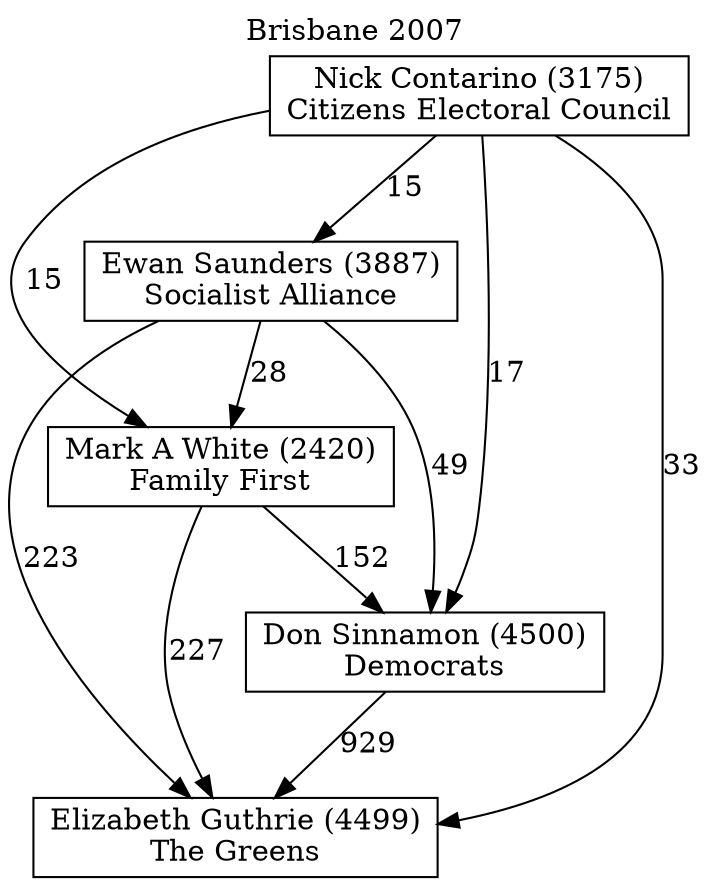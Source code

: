 // House preference flow
digraph "Elizabeth Guthrie (4499)_Brisbane_2007" {
	graph [label="Brisbane 2007" labelloc=t mclimit=10]
	node [shape=box]
	"Don Sinnamon (4500)" [label="Don Sinnamon (4500)
Democrats"]
	"Elizabeth Guthrie (4499)" [label="Elizabeth Guthrie (4499)
The Greens"]
	"Ewan Saunders (3887)" [label="Ewan Saunders (3887)
Socialist Alliance"]
	"Mark A White (2420)" [label="Mark A White (2420)
Family First"]
	"Nick Contarino (3175)" [label="Nick Contarino (3175)
Citizens Electoral Council"]
	"Don Sinnamon (4500)" -> "Elizabeth Guthrie (4499)" [label=929]
	"Ewan Saunders (3887)" -> "Don Sinnamon (4500)" [label=49]
	"Ewan Saunders (3887)" -> "Elizabeth Guthrie (4499)" [label=223]
	"Ewan Saunders (3887)" -> "Mark A White (2420)" [label=28]
	"Mark A White (2420)" -> "Don Sinnamon (4500)" [label=152]
	"Mark A White (2420)" -> "Elizabeth Guthrie (4499)" [label=227]
	"Nick Contarino (3175)" -> "Don Sinnamon (4500)" [label=17]
	"Nick Contarino (3175)" -> "Elizabeth Guthrie (4499)" [label=33]
	"Nick Contarino (3175)" -> "Ewan Saunders (3887)" [label=15]
	"Nick Contarino (3175)" -> "Mark A White (2420)" [label=15]
}
